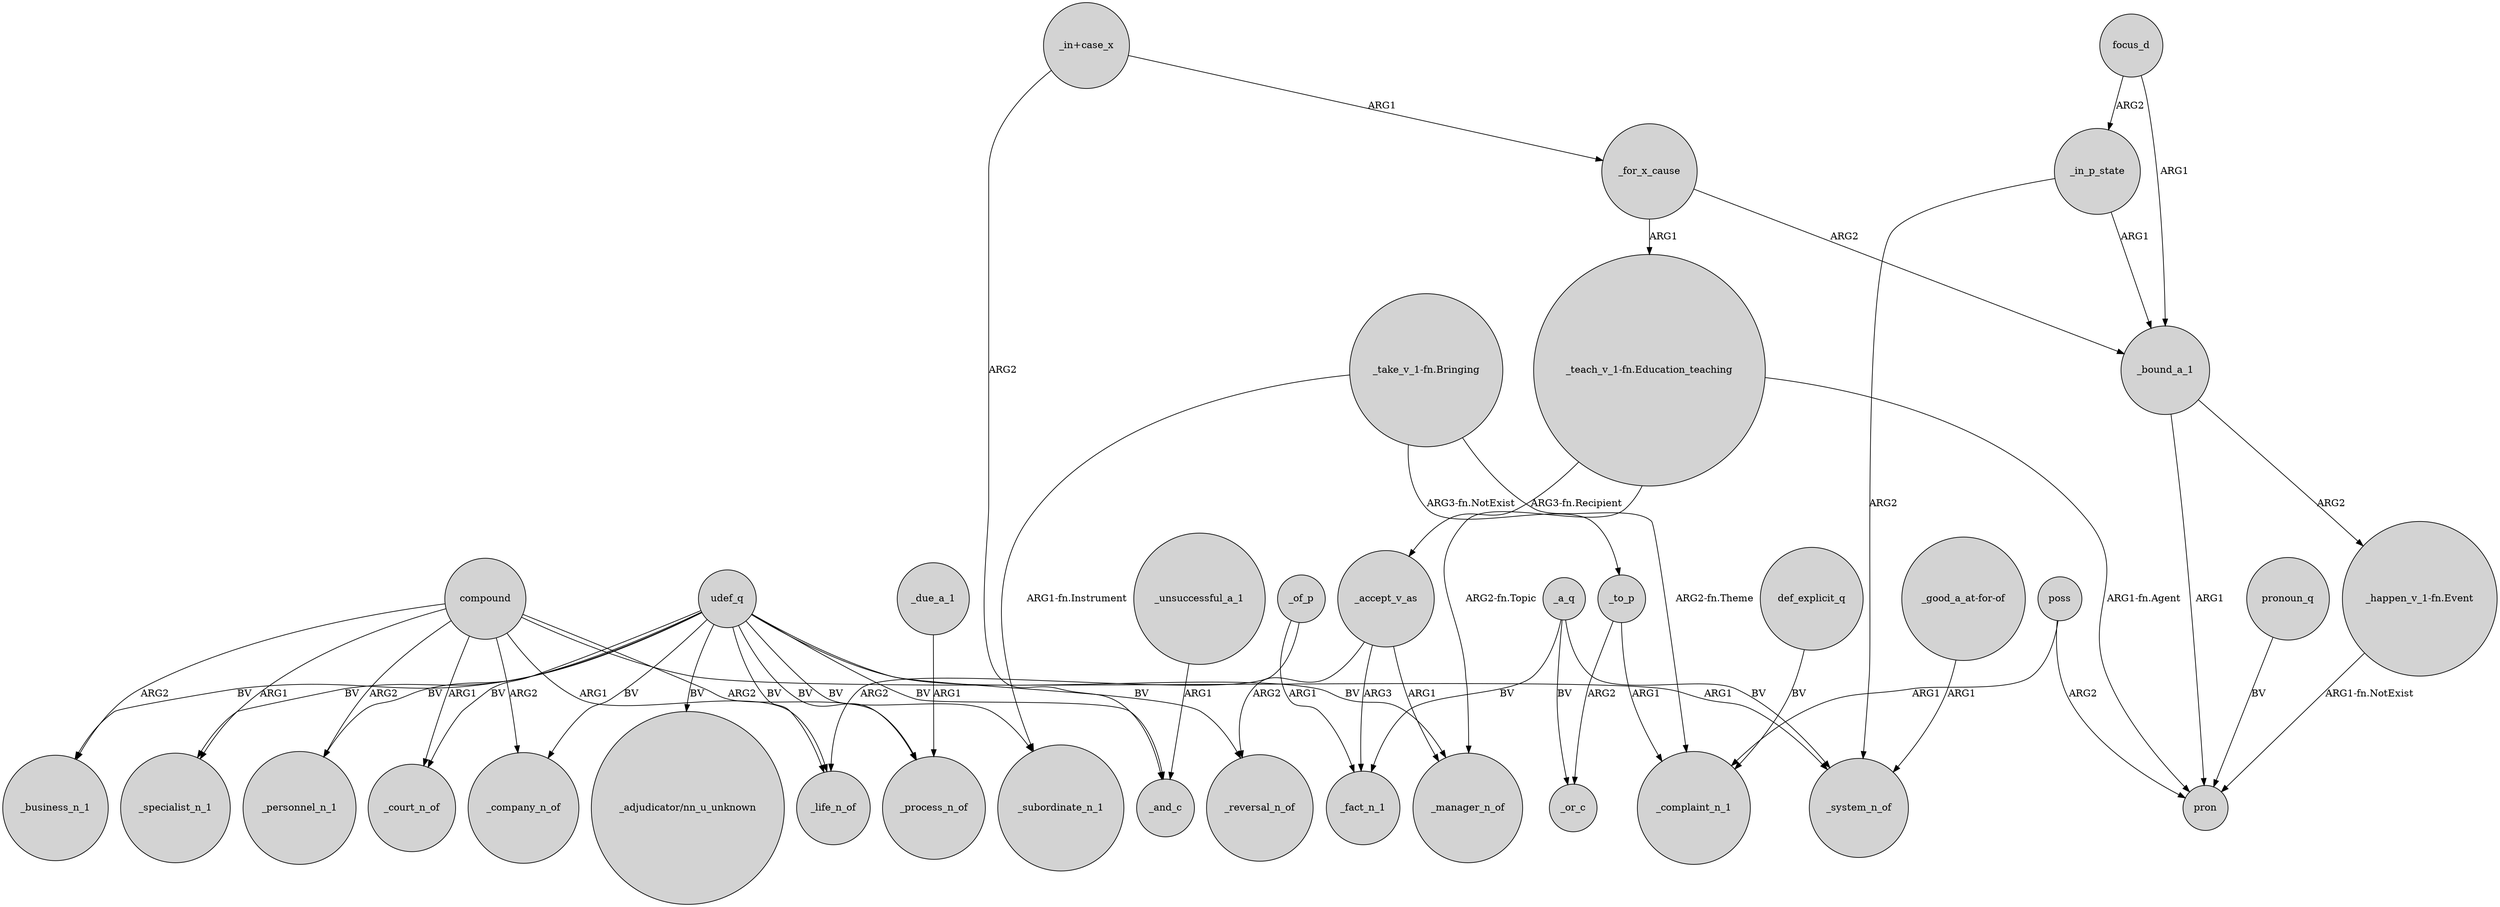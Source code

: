 digraph {
	node [shape=circle style=filled]
	udef_q -> _specialist_n_1 [label=BV]
	"_in+case_x" -> _and_c [label=ARG2]
	compound -> _life_n_of [label=ARG1]
	_a_q -> _fact_n_1 [label=BV]
	poss -> pron [label=ARG2]
	udef_q -> _reversal_n_of [label=BV]
	poss -> _complaint_n_1 [label=ARG1]
	"_take_v_1-fn.Bringing" -> _to_p [label="ARG3-fn.NotExist"]
	compound -> _specialist_n_1 [label=ARG1]
	compound -> _system_n_of [label=ARG1]
	_accept_v_as -> _fact_n_1 [label=ARG3]
	udef_q -> _life_n_of [label=BV]
	_in_p_state -> _bound_a_1 [label=ARG1]
	udef_q -> _process_n_of [label=BV]
	udef_q -> _court_n_of [label=BV]
	focus_d -> _in_p_state [label=ARG2]
	compound -> _process_n_of [label=ARG2]
	_in_p_state -> _system_n_of [label=ARG2]
	_a_q -> _or_c [label=BV]
	compound -> _company_n_of [label=ARG2]
	compound -> _personnel_n_1 [label=ARG2]
	_to_p -> _complaint_n_1 [label=ARG1]
	_to_p -> _or_c [label=ARG2]
	"_good_a_at-for-of" -> _system_n_of [label=ARG1]
	_bound_a_1 -> "_happen_v_1-fn.Event" [label=ARG2]
	_for_x_cause -> _bound_a_1 [label=ARG2]
	_accept_v_as -> _reversal_n_of [label=ARG2]
	pronoun_q -> pron [label=BV]
	"_take_v_1-fn.Bringing" -> _complaint_n_1 [label="ARG2-fn.Theme"]
	udef_q -> "_adjudicator/nn_u_unknown" [label=BV]
	_unsuccessful_a_1 -> _and_c [label=ARG1]
	def_explicit_q -> _complaint_n_1 [label=BV]
	"_teach_v_1-fn.Education_teaching" -> _manager_n_of [label="ARG2-fn.Topic"]
	_of_p -> _fact_n_1 [label=ARG1]
	focus_d -> _bound_a_1 [label=ARG1]
	_bound_a_1 -> pron [label=ARG1]
	compound -> _business_n_1 [label=ARG2]
	_for_x_cause -> "_teach_v_1-fn.Education_teaching" [label=ARG1]
	udef_q -> _personnel_n_1 [label=BV]
	"_in+case_x" -> _for_x_cause [label=ARG1]
	_due_a_1 -> _process_n_of [label=ARG1]
	udef_q -> _manager_n_of [label=BV]
	"_teach_v_1-fn.Education_teaching" -> pron [label="ARG1-fn.Agent"]
	_a_q -> _system_n_of [label=BV]
	udef_q -> _business_n_1 [label=BV]
	"_happen_v_1-fn.Event" -> pron [label="ARG1-fn.NotExist"]
	_of_p -> _life_n_of [label=ARG2]
	udef_q -> _company_n_of [label=BV]
	_accept_v_as -> _manager_n_of [label=ARG1]
	udef_q -> _and_c [label=BV]
	"_teach_v_1-fn.Education_teaching" -> _accept_v_as [label="ARG3-fn.Recipient"]
	compound -> _court_n_of [label=ARG1]
	"_take_v_1-fn.Bringing" -> _subordinate_n_1 [label="ARG1-fn.Instrument"]
	udef_q -> _subordinate_n_1 [label=BV]
}
